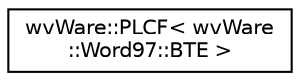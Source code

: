 digraph "类继承关系图"
{
  edge [fontname="Helvetica",fontsize="10",labelfontname="Helvetica",labelfontsize="10"];
  node [fontname="Helvetica",fontsize="10",shape=record];
  rankdir="LR";
  Node0 [label="wvWare::PLCF\< wvWare\l::Word97::BTE \>",height=0.2,width=0.4,color="black", fillcolor="white", style="filled",URL="$classwv_ware_1_1_p_l_c_f.html"];
}
